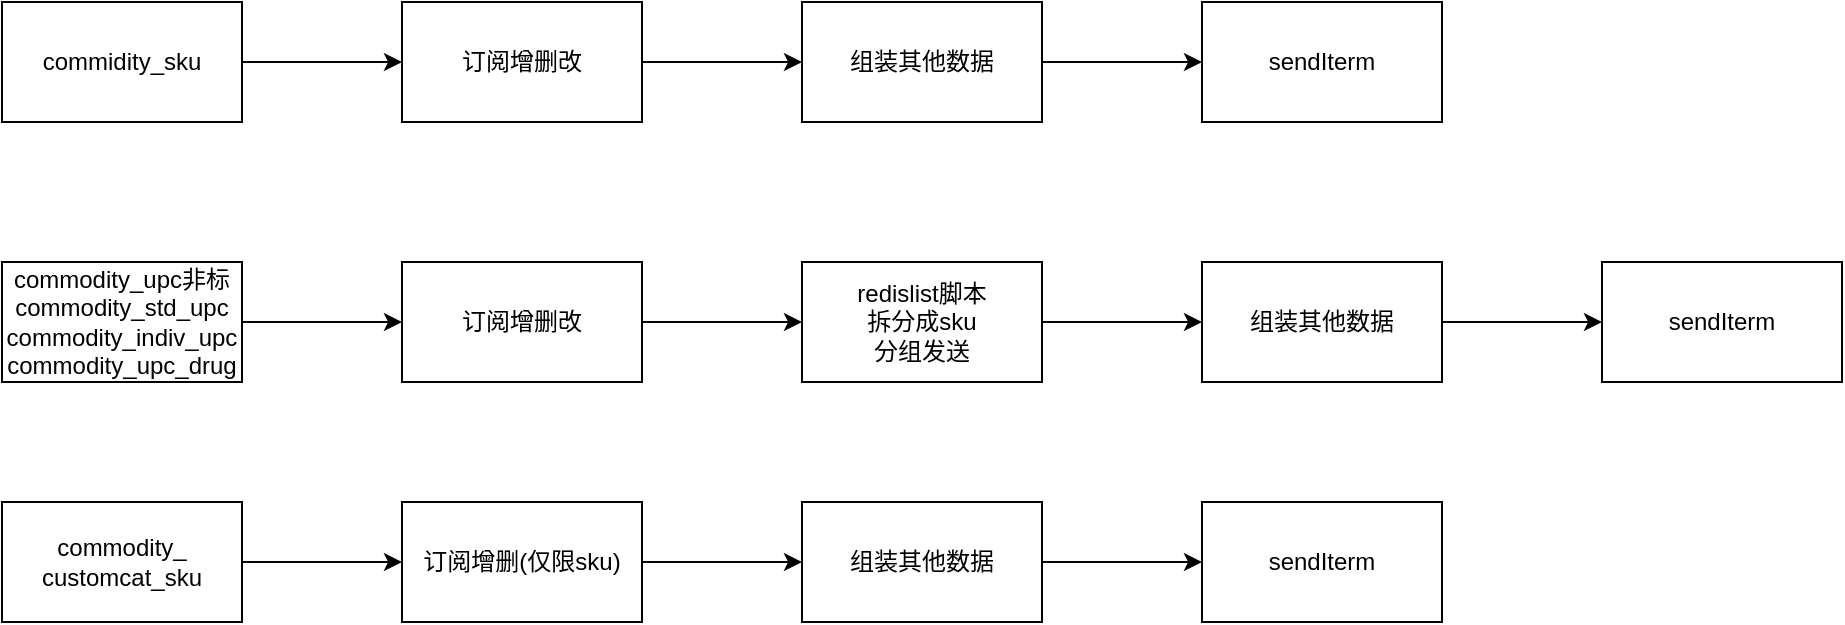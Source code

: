 <mxfile version="10.6.2" type="github"><diagram id="7mw4uoyRJTtq4AkOo_ZM" name="Page-1"><mxGraphModel dx="1158" dy="567" grid="1" gridSize="10" guides="1" tooltips="1" connect="1" arrows="1" fold="1" page="1" pageScale="1" pageWidth="827" pageHeight="1169" math="0" shadow="0"><root><mxCell id="0"/><mxCell id="1" parent="0"/><mxCell id="IQmxP2G7Ji3W-tD0Dy3v-3" value="" style="edgeStyle=orthogonalEdgeStyle;rounded=0;orthogonalLoop=1;jettySize=auto;html=1;" edge="1" parent="1" source="IQmxP2G7Ji3W-tD0Dy3v-1" target="IQmxP2G7Ji3W-tD0Dy3v-2"><mxGeometry relative="1" as="geometry"/></mxCell><mxCell id="IQmxP2G7Ji3W-tD0Dy3v-1" value="&lt;span&gt;commidity_sku&lt;/span&gt;" style="rounded=0;whiteSpace=wrap;html=1;" vertex="1" parent="1"><mxGeometry x="90" y="180" width="120" height="60" as="geometry"/></mxCell><mxCell id="IQmxP2G7Ji3W-tD0Dy3v-5" value="" style="edgeStyle=orthogonalEdgeStyle;rounded=0;orthogonalLoop=1;jettySize=auto;html=1;" edge="1" parent="1" source="IQmxP2G7Ji3W-tD0Dy3v-2" target="IQmxP2G7Ji3W-tD0Dy3v-4"><mxGeometry relative="1" as="geometry"/></mxCell><mxCell id="IQmxP2G7Ji3W-tD0Dy3v-2" value="&lt;span&gt;订阅增删改&lt;/span&gt;" style="rounded=0;whiteSpace=wrap;html=1;" vertex="1" parent="1"><mxGeometry x="290" y="180" width="120" height="60" as="geometry"/></mxCell><mxCell id="IQmxP2G7Ji3W-tD0Dy3v-7" value="" style="edgeStyle=orthogonalEdgeStyle;rounded=0;orthogonalLoop=1;jettySize=auto;html=1;" edge="1" parent="1" source="IQmxP2G7Ji3W-tD0Dy3v-4" target="IQmxP2G7Ji3W-tD0Dy3v-6"><mxGeometry relative="1" as="geometry"/></mxCell><mxCell id="IQmxP2G7Ji3W-tD0Dy3v-4" value="&lt;span&gt;组装其他数据&lt;/span&gt;" style="rounded=0;whiteSpace=wrap;html=1;" vertex="1" parent="1"><mxGeometry x="490" y="180" width="120" height="60" as="geometry"/></mxCell><mxCell id="IQmxP2G7Ji3W-tD0Dy3v-6" value="&lt;span&gt;sendIterm&lt;/span&gt;" style="rounded=0;whiteSpace=wrap;html=1;" vertex="1" parent="1"><mxGeometry x="690" y="180" width="120" height="60" as="geometry"/></mxCell><mxCell id="IQmxP2G7Ji3W-tD0Dy3v-8" value="" style="edgeStyle=orthogonalEdgeStyle;rounded=0;orthogonalLoop=1;jettySize=auto;html=1;" edge="1" parent="1" source="IQmxP2G7Ji3W-tD0Dy3v-9" target="IQmxP2G7Ji3W-tD0Dy3v-11"><mxGeometry relative="1" as="geometry"/></mxCell><mxCell id="IQmxP2G7Ji3W-tD0Dy3v-9" value="&lt;span&gt;commodity_upc非标&lt;br&gt;commodity_std_upc&lt;br&gt;commodity_indiv_upc&lt;br&gt;commodity_upc_drug&lt;br&gt;&lt;/span&gt;" style="rounded=0;whiteSpace=wrap;html=1;" vertex="1" parent="1"><mxGeometry x="90" y="310" width="120" height="60" as="geometry"/></mxCell><mxCell id="IQmxP2G7Ji3W-tD0Dy3v-10" value="" style="edgeStyle=orthogonalEdgeStyle;rounded=0;orthogonalLoop=1;jettySize=auto;html=1;" edge="1" parent="1" source="IQmxP2G7Ji3W-tD0Dy3v-11" target="IQmxP2G7Ji3W-tD0Dy3v-13"><mxGeometry relative="1" as="geometry"/></mxCell><mxCell id="IQmxP2G7Ji3W-tD0Dy3v-11" value="&lt;span&gt;订阅增删改&lt;/span&gt;" style="rounded=0;whiteSpace=wrap;html=1;" vertex="1" parent="1"><mxGeometry x="290" y="310" width="120" height="60" as="geometry"/></mxCell><mxCell id="IQmxP2G7Ji3W-tD0Dy3v-12" value="" style="edgeStyle=orthogonalEdgeStyle;rounded=0;orthogonalLoop=1;jettySize=auto;html=1;" edge="1" parent="1" source="IQmxP2G7Ji3W-tD0Dy3v-13" target="IQmxP2G7Ji3W-tD0Dy3v-14"><mxGeometry relative="1" as="geometry"/></mxCell><mxCell id="IQmxP2G7Ji3W-tD0Dy3v-13" value="redislist脚本&lt;br&gt;拆分成sku&lt;br&gt;分组发送&lt;br&gt;" style="rounded=0;whiteSpace=wrap;html=1;" vertex="1" parent="1"><mxGeometry x="490" y="310" width="120" height="60" as="geometry"/></mxCell><mxCell id="IQmxP2G7Ji3W-tD0Dy3v-16" value="" style="edgeStyle=orthogonalEdgeStyle;rounded=0;orthogonalLoop=1;jettySize=auto;html=1;" edge="1" parent="1" source="IQmxP2G7Ji3W-tD0Dy3v-14" target="IQmxP2G7Ji3W-tD0Dy3v-15"><mxGeometry relative="1" as="geometry"/></mxCell><mxCell id="IQmxP2G7Ji3W-tD0Dy3v-14" value="组装其他数据&lt;br&gt;" style="rounded=0;whiteSpace=wrap;html=1;" vertex="1" parent="1"><mxGeometry x="690" y="310" width="120" height="60" as="geometry"/></mxCell><mxCell id="IQmxP2G7Ji3W-tD0Dy3v-15" value="sendIterm&lt;br&gt;" style="rounded=0;whiteSpace=wrap;html=1;" vertex="1" parent="1"><mxGeometry x="890" y="310" width="120" height="60" as="geometry"/></mxCell><mxCell id="IQmxP2G7Ji3W-tD0Dy3v-17" value="" style="edgeStyle=orthogonalEdgeStyle;rounded=0;orthogonalLoop=1;jettySize=auto;html=1;" edge="1" parent="1" source="IQmxP2G7Ji3W-tD0Dy3v-18" target="IQmxP2G7Ji3W-tD0Dy3v-20"><mxGeometry relative="1" as="geometry"/></mxCell><mxCell id="IQmxP2G7Ji3W-tD0Dy3v-18" value="&lt;span&gt;commodity_&lt;br&gt;customcat_sku&lt;/span&gt;&lt;span&gt;&lt;br&gt;&lt;/span&gt;" style="rounded=0;whiteSpace=wrap;html=1;" vertex="1" parent="1"><mxGeometry x="90" y="430" width="120" height="60" as="geometry"/></mxCell><mxCell id="IQmxP2G7Ji3W-tD0Dy3v-19" value="" style="edgeStyle=orthogonalEdgeStyle;rounded=0;orthogonalLoop=1;jettySize=auto;html=1;" edge="1" parent="1" source="IQmxP2G7Ji3W-tD0Dy3v-20" target="IQmxP2G7Ji3W-tD0Dy3v-22"><mxGeometry relative="1" as="geometry"/></mxCell><mxCell id="IQmxP2G7Ji3W-tD0Dy3v-20" value="&lt;span&gt;订阅增删(仅限sku)&lt;/span&gt;" style="rounded=0;whiteSpace=wrap;html=1;" vertex="1" parent="1"><mxGeometry x="290" y="430" width="120" height="60" as="geometry"/></mxCell><mxCell id="IQmxP2G7Ji3W-tD0Dy3v-21" value="" style="edgeStyle=orthogonalEdgeStyle;rounded=0;orthogonalLoop=1;jettySize=auto;html=1;" edge="1" parent="1" source="IQmxP2G7Ji3W-tD0Dy3v-22" target="IQmxP2G7Ji3W-tD0Dy3v-24"><mxGeometry relative="1" as="geometry"/></mxCell><mxCell id="IQmxP2G7Ji3W-tD0Dy3v-22" value="组装其他数据&lt;br&gt;" style="rounded=0;whiteSpace=wrap;html=1;" vertex="1" parent="1"><mxGeometry x="490" y="430" width="120" height="60" as="geometry"/></mxCell><mxCell id="IQmxP2G7Ji3W-tD0Dy3v-24" value="sendIterm&lt;br&gt;" style="rounded=0;whiteSpace=wrap;html=1;" vertex="1" parent="1"><mxGeometry x="690" y="430" width="120" height="60" as="geometry"/></mxCell></root></mxGraphModel></diagram></mxfile>